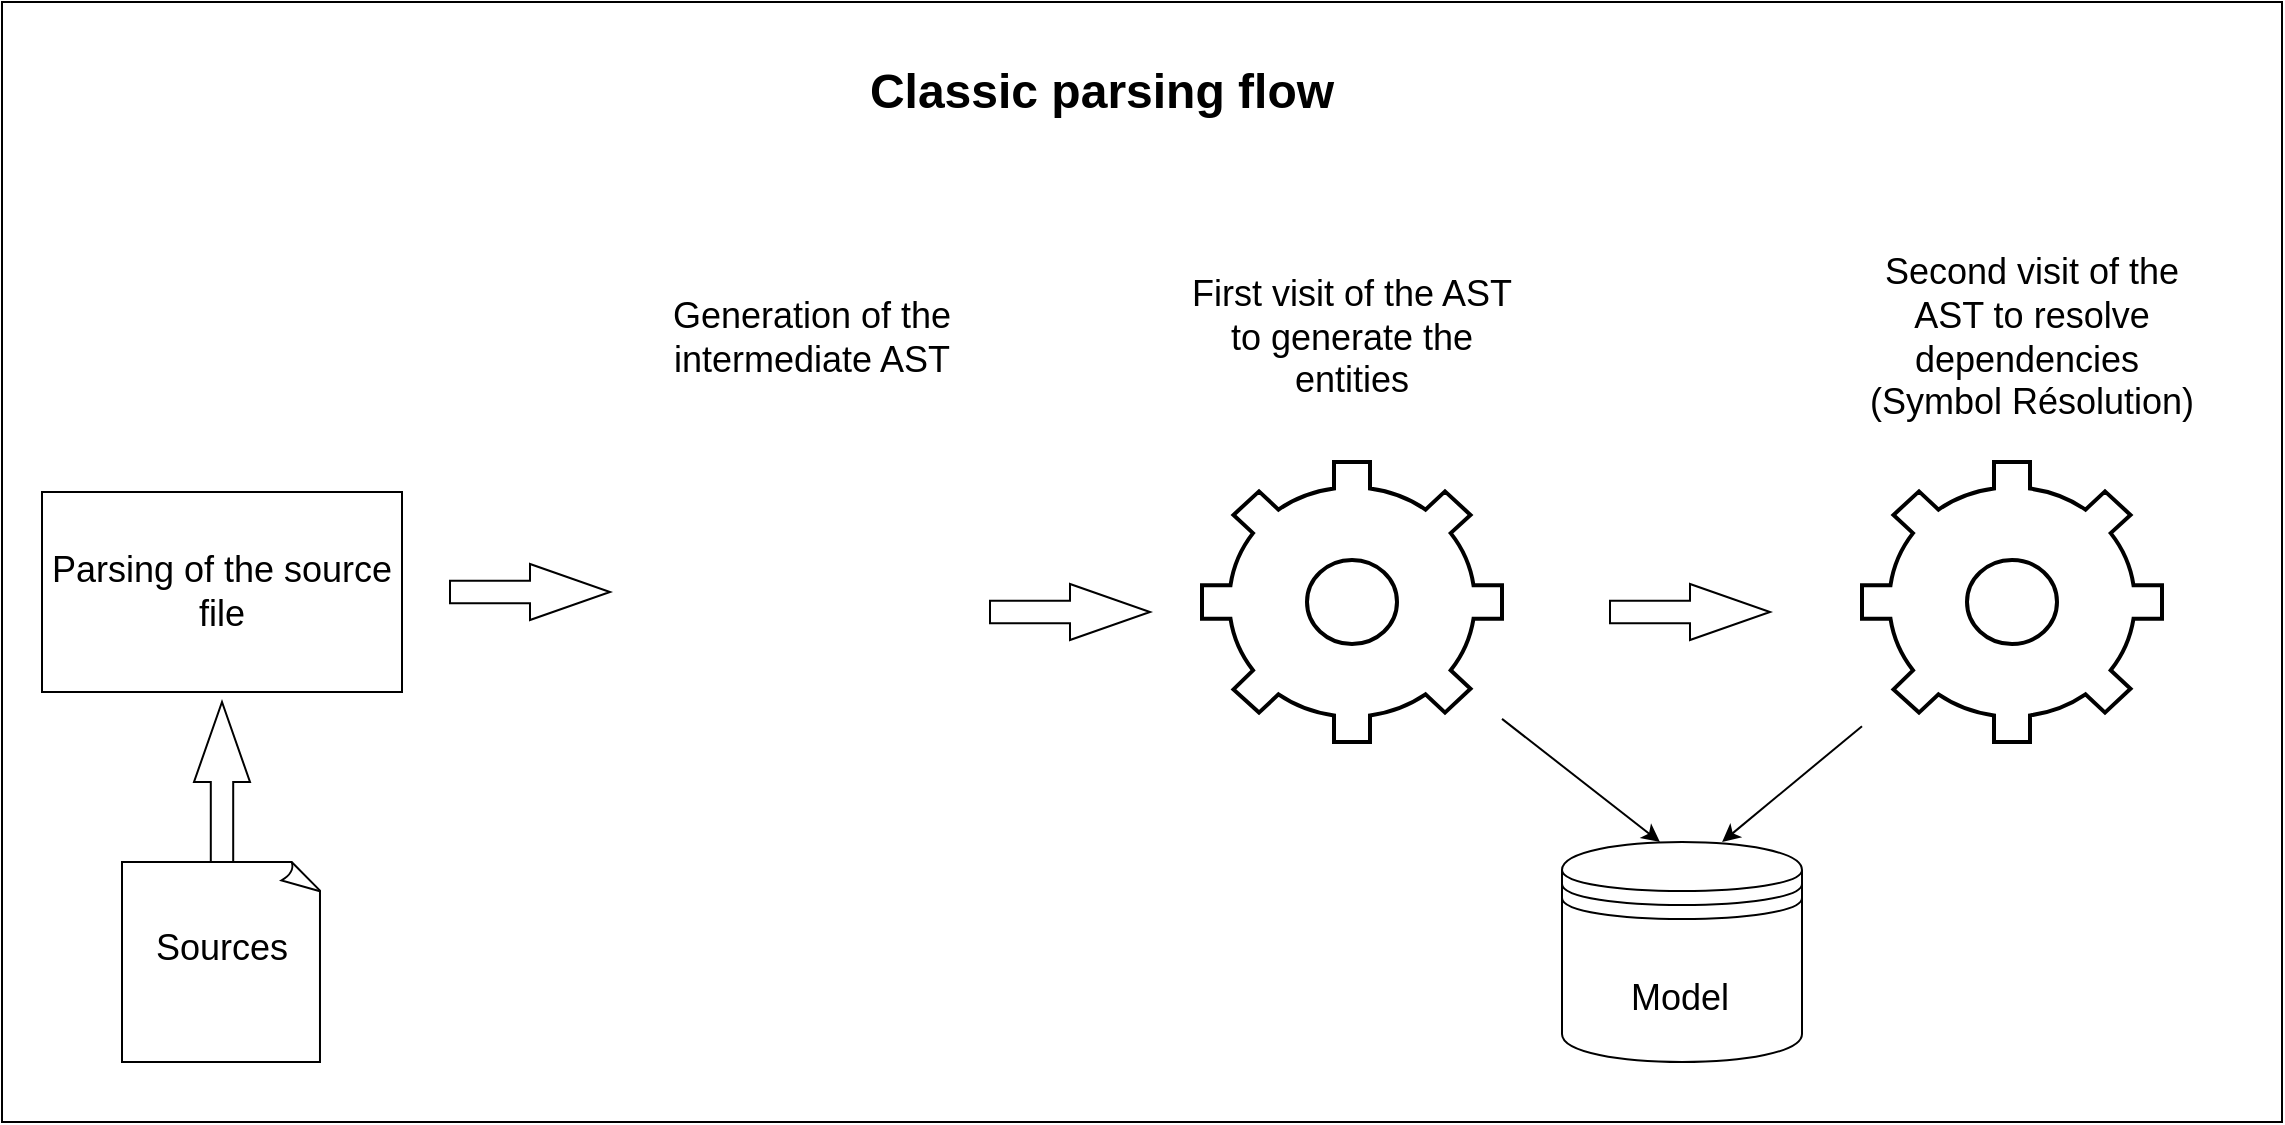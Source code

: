 <mxfile version="24.7.17">
  <diagram name="Page-1" id="tyMOgFrmxaTwiUNuVPUB">
    <mxGraphModel dx="2901" dy="1094" grid="1" gridSize="10" guides="1" tooltips="1" connect="1" arrows="1" fold="1" page="1" pageScale="1" pageWidth="827" pageHeight="1169" math="0" shadow="0">
      <root>
        <mxCell id="0" />
        <mxCell id="1" parent="0" />
        <mxCell id="GTPjILWFsiFqRcW6VxcC-1" value="" style="rounded=0;whiteSpace=wrap;html=1;" vertex="1" parent="1">
          <mxGeometry x="-510" y="200" width="1140" height="560" as="geometry" />
        </mxCell>
        <mxCell id="GTPjILWFsiFqRcW6VxcC-3" value="&lt;font style=&quot;font-size: 18px;&quot;&gt;Parsing of the source file&lt;br&gt;&lt;/font&gt;" style="rounded=0;whiteSpace=wrap;html=1;" vertex="1" parent="1">
          <mxGeometry x="-490" y="445" width="180" height="100" as="geometry" />
        </mxCell>
        <mxCell id="GTPjILWFsiFqRcW6VxcC-6" value="&lt;div style=&quot;font-size: 18px;&quot;&gt;Sources&lt;/div&gt;&lt;div&gt;&lt;br&gt;&lt;/div&gt;" style="whiteSpace=wrap;html=1;shape=mxgraph.basic.document" vertex="1" parent="1">
          <mxGeometry x="-450" y="630" width="100" height="100" as="geometry" />
        </mxCell>
        <mxCell id="GTPjILWFsiFqRcW6VxcC-7" value="" style="html=1;shadow=0;dashed=0;align=center;verticalAlign=middle;shape=mxgraph.arrows2.arrow;dy=0.6;dx=40;direction=north;notch=0;" vertex="1" parent="1">
          <mxGeometry x="-414" y="550" width="28" height="80" as="geometry" />
        </mxCell>
        <mxCell id="GTPjILWFsiFqRcW6VxcC-11" value="" style="shape=image;verticalLabelPosition=bottom;labelBackgroundColor=default;verticalAlign=top;aspect=fixed;imageAspect=0;image=https://static.thenounproject.com/png/3365226-200.png;" vertex="1" parent="1">
          <mxGeometry x="-190" y="410" width="160" height="160" as="geometry" />
        </mxCell>
        <mxCell id="GTPjILWFsiFqRcW6VxcC-12" value="&lt;font style=&quot;font-size: 18px;&quot;&gt;Generation of the intermediate AST&lt;/font&gt;" style="text;html=1;align=center;verticalAlign=middle;whiteSpace=wrap;rounded=0;" vertex="1" parent="1">
          <mxGeometry x="-190" y="320" width="170" height="95" as="geometry" />
        </mxCell>
        <mxCell id="GTPjILWFsiFqRcW6VxcC-13" value="" style="html=1;shadow=0;dashed=0;align=center;verticalAlign=middle;shape=mxgraph.arrows2.arrow;dy=0.6;dx=40;direction=north;notch=0;rotation=90;" vertex="1" parent="1">
          <mxGeometry x="-260" y="455" width="28" height="80" as="geometry" />
        </mxCell>
        <mxCell id="GTPjILWFsiFqRcW6VxcC-14" value="" style="html=1;verticalLabelPosition=bottom;align=center;labelBackgroundColor=#ffffff;verticalAlign=top;strokeWidth=2;shadow=0;dashed=0;shape=mxgraph.ios7.icons.settings;" vertex="1" parent="1">
          <mxGeometry x="90" y="430" width="150" height="140" as="geometry" />
        </mxCell>
        <mxCell id="GTPjILWFsiFqRcW6VxcC-15" value="" style="html=1;verticalLabelPosition=bottom;align=center;labelBackgroundColor=#ffffff;verticalAlign=top;strokeWidth=2;shadow=0;dashed=0;shape=mxgraph.ios7.icons.settings;" vertex="1" parent="1">
          <mxGeometry x="420" y="430" width="150" height="140" as="geometry" />
        </mxCell>
        <mxCell id="GTPjILWFsiFqRcW6VxcC-18" value="" style="html=1;shadow=0;dashed=0;align=center;verticalAlign=middle;shape=mxgraph.arrows2.arrow;dy=0.6;dx=40;direction=north;notch=0;rotation=90;" vertex="1" parent="1">
          <mxGeometry x="10" y="465" width="28" height="80" as="geometry" />
        </mxCell>
        <mxCell id="GTPjILWFsiFqRcW6VxcC-19" value="" style="html=1;shadow=0;dashed=0;align=center;verticalAlign=middle;shape=mxgraph.arrows2.arrow;dy=0.6;dx=40;direction=north;notch=0;rotation=90;" vertex="1" parent="1">
          <mxGeometry x="320" y="465" width="28" height="80" as="geometry" />
        </mxCell>
        <mxCell id="GTPjILWFsiFqRcW6VxcC-29" value="" style="shape=image;verticalLabelPosition=bottom;labelBackgroundColor=default;verticalAlign=top;aspect=fixed;imageAspect=0;image=https://static.thenounproject.com/png/3365226-200.png;" vertex="1" parent="1">
          <mxGeometry x="70" y="500" width="100" height="100" as="geometry" />
        </mxCell>
        <mxCell id="GTPjILWFsiFqRcW6VxcC-20" value="&lt;font style=&quot;font-size: 18px;&quot;&gt;First visit of the AST to generate the entities&lt;/font&gt;" style="text;html=1;align=center;verticalAlign=middle;whiteSpace=wrap;rounded=0;" vertex="1" parent="1">
          <mxGeometry x="80" y="320" width="170" height="95" as="geometry" />
        </mxCell>
        <mxCell id="GTPjILWFsiFqRcW6VxcC-21" value="&lt;font style=&quot;font-size: 18px;&quot;&gt;Second visit of the AST to resolve dependencies&amp;nbsp; (Symbol Résolution)&lt;br&gt;&lt;/font&gt;" style="text;html=1;align=center;verticalAlign=middle;whiteSpace=wrap;rounded=0;" vertex="1" parent="1">
          <mxGeometry x="420" y="320" width="170" height="95" as="geometry" />
        </mxCell>
        <mxCell id="GTPjILWFsiFqRcW6VxcC-22" value="" style="shape=datastore;whiteSpace=wrap;html=1;" vertex="1" parent="1">
          <mxGeometry x="270" y="620" width="120" height="110" as="geometry" />
        </mxCell>
        <mxCell id="GTPjILWFsiFqRcW6VxcC-23" value="&lt;font style=&quot;font-size: 18px;&quot;&gt;Model&lt;/font&gt;" style="text;html=1;align=center;verticalAlign=middle;whiteSpace=wrap;rounded=0;" vertex="1" parent="1">
          <mxGeometry x="244" y="650" width="170" height="95" as="geometry" />
        </mxCell>
        <mxCell id="GTPjILWFsiFqRcW6VxcC-24" value="" style="endArrow=classic;html=1;rounded=0;entryX=0.408;entryY=0;entryDx=0;entryDy=0;entryPerimeter=0;" edge="1" parent="1" source="GTPjILWFsiFqRcW6VxcC-14" target="GTPjILWFsiFqRcW6VxcC-22">
          <mxGeometry width="50" height="50" relative="1" as="geometry">
            <mxPoint x="290" y="680" as="sourcePoint" />
            <mxPoint x="340" y="630" as="targetPoint" />
          </mxGeometry>
        </mxCell>
        <mxCell id="GTPjILWFsiFqRcW6VxcC-25" value="" style="endArrow=classic;html=1;rounded=0;entryX=0.667;entryY=0;entryDx=0;entryDy=0;entryPerimeter=0;" edge="1" parent="1" source="GTPjILWFsiFqRcW6VxcC-15" target="GTPjILWFsiFqRcW6VxcC-22">
          <mxGeometry width="50" height="50" relative="1" as="geometry">
            <mxPoint x="222" y="580" as="sourcePoint" />
            <mxPoint x="329" y="740" as="targetPoint" />
          </mxGeometry>
        </mxCell>
        <mxCell id="GTPjILWFsiFqRcW6VxcC-26" value="&lt;h1&gt;Classic parsing flow&lt;br&gt;&lt;/h1&gt;" style="text;html=1;align=center;verticalAlign=middle;whiteSpace=wrap;rounded=0;" vertex="1" parent="1">
          <mxGeometry x="-300" y="230" width="680" height="30" as="geometry" />
        </mxCell>
        <mxCell id="GTPjILWFsiFqRcW6VxcC-30" value="" style="shape=image;verticalLabelPosition=bottom;labelBackgroundColor=default;verticalAlign=top;aspect=fixed;imageAspect=0;image=https://static.thenounproject.com/png/3365226-200.png;" vertex="1" parent="1">
          <mxGeometry x="400" y="500" width="100" height="100" as="geometry" />
        </mxCell>
      </root>
    </mxGraphModel>
  </diagram>
</mxfile>
